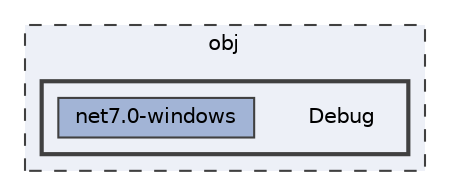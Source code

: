 digraph "obj/Debug"
{
 // LATEX_PDF_SIZE
  bgcolor="transparent";
  edge [fontname=Helvetica,fontsize=10,labelfontname=Helvetica,labelfontsize=10];
  node [fontname=Helvetica,fontsize=10,shape=box,height=0.2,width=0.4];
  compound=true
  subgraph clusterdir_43724e81dd40e09f32417973865cdd64 {
    graph [ bgcolor="#edf0f7", pencolor="grey25", label="obj", fontname=Helvetica,fontsize=10 style="filled,dashed", URL="dir_43724e81dd40e09f32417973865cdd64.html",tooltip=""]
  subgraph clusterdir_a71c3b2ad23b9ff58220dd012d201987 {
    graph [ bgcolor="#edf0f7", pencolor="grey25", label="", fontname=Helvetica,fontsize=10 style="filled,bold", URL="dir_a71c3b2ad23b9ff58220dd012d201987.html",tooltip=""]
    dir_a71c3b2ad23b9ff58220dd012d201987 [shape=plaintext, label="Debug"];
  dir_66e821f882308be91284a53e2fa87582 [label="net7.0-windows", fillcolor="#a2b4d6", color="grey25", style="filled", URL="dir_66e821f882308be91284a53e2fa87582.html",tooltip=""];
  }
  }
}
